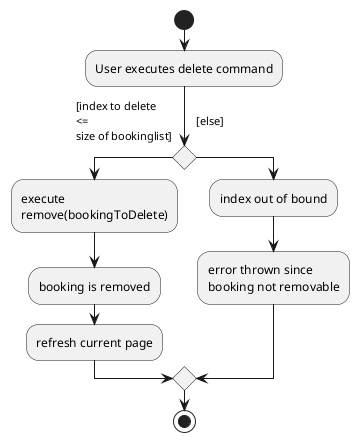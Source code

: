 @startuml

start
:User executes delete command;
if () then ([index to delete \n<= \nsize of bookinglist]\n)
:execute \nremove(bookingToDelete);

    :booking is removed;
    :refresh current page;

else ([else]\n\n)
:index out of bound;
:error thrown since\nbooking not removable;
endif
stop

@enduml
